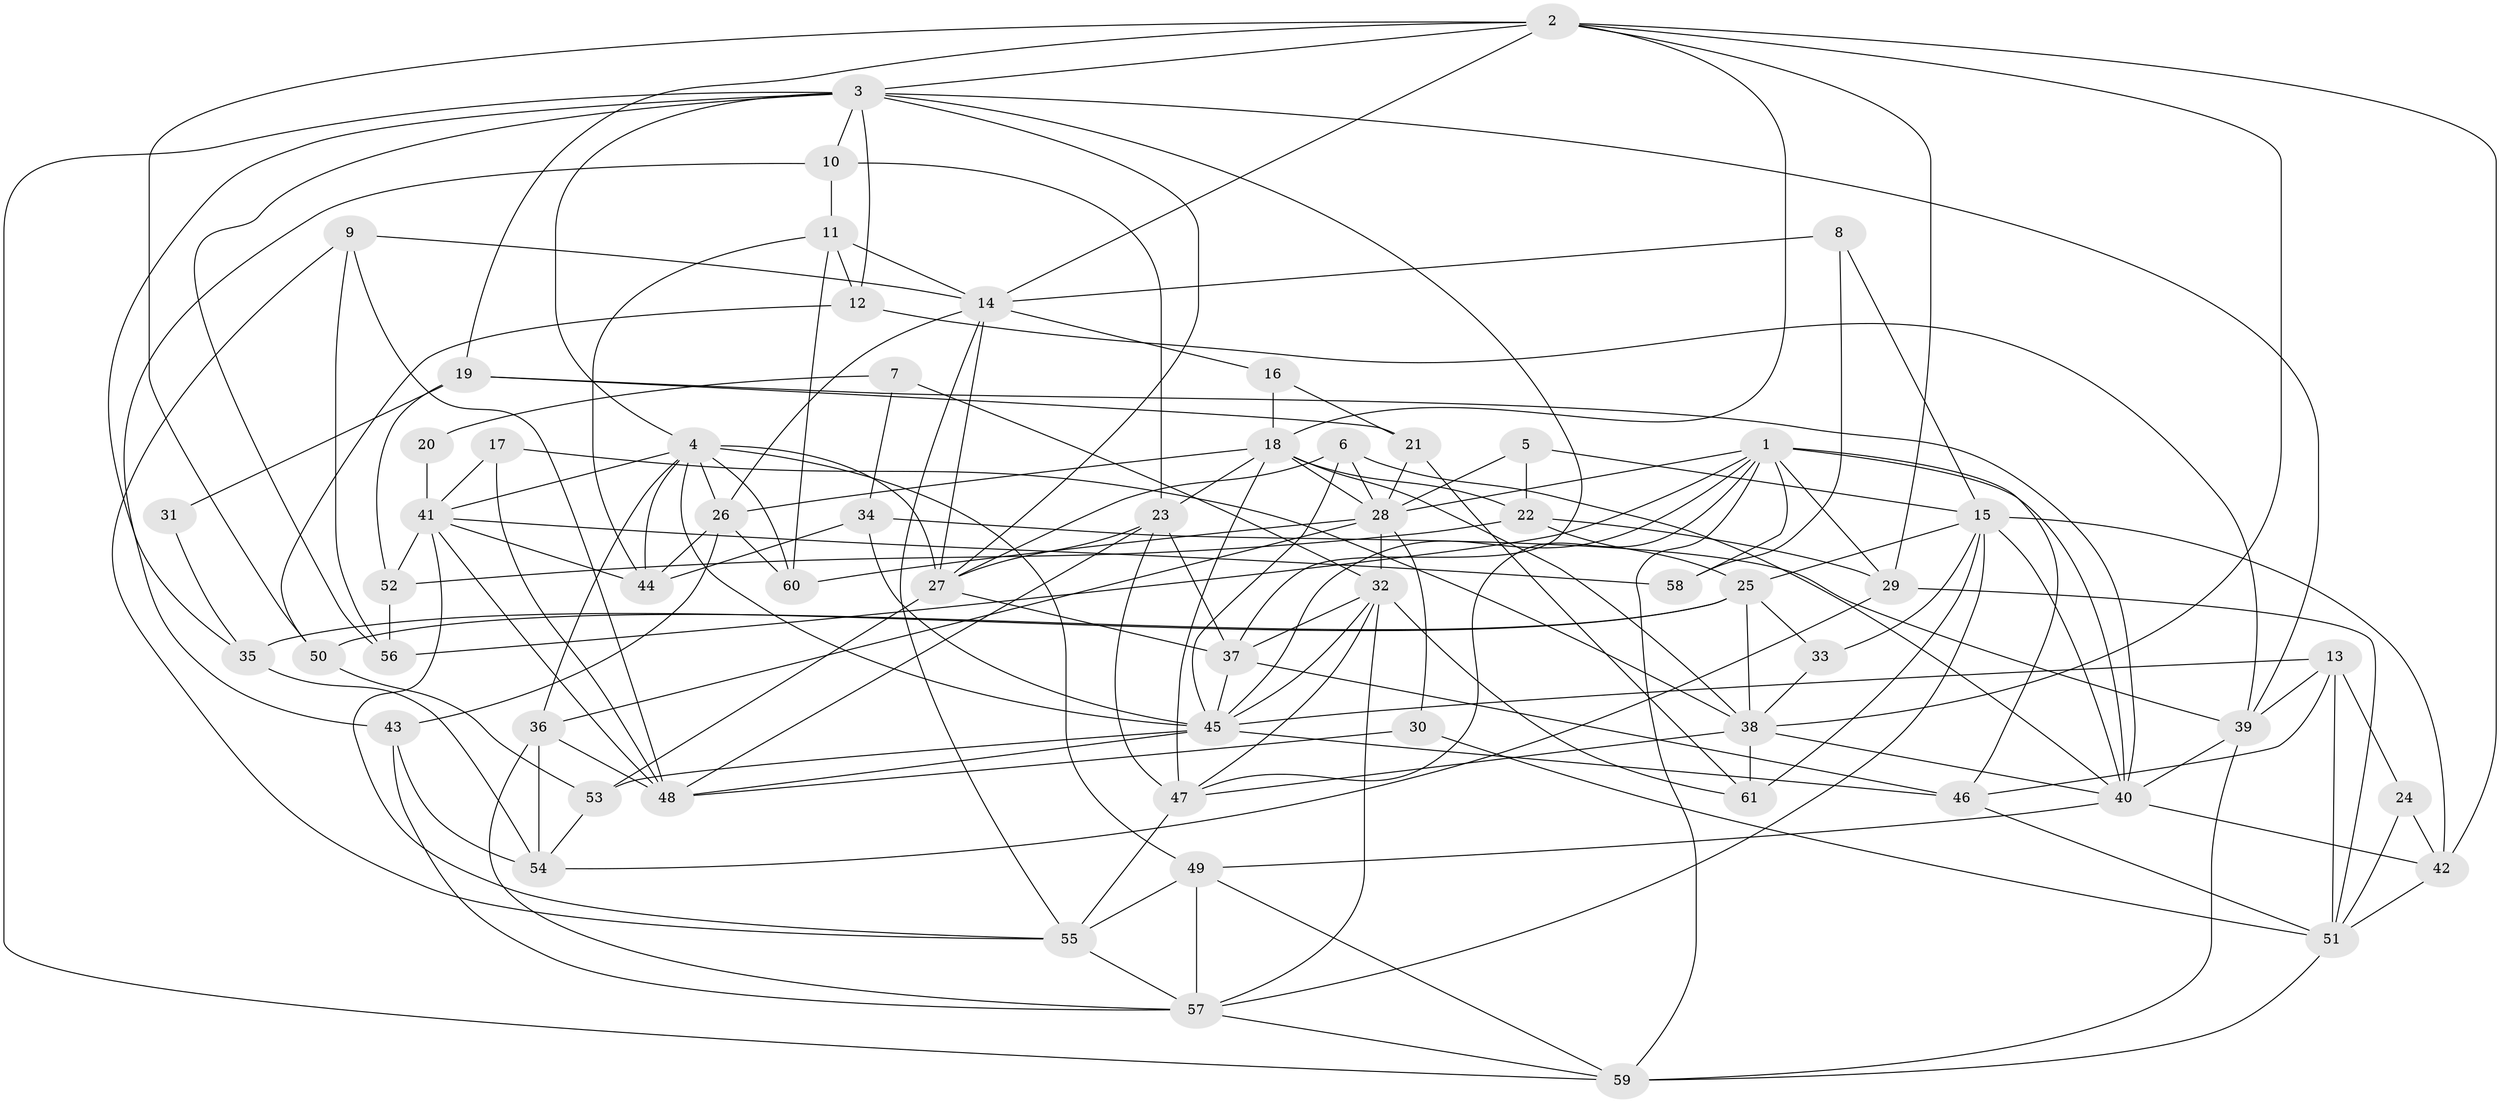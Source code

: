 // original degree distribution, {4: 0.256198347107438, 6: 0.0743801652892562, 2: 0.09917355371900827, 3: 0.3140495867768595, 5: 0.2066115702479339, 7: 0.04132231404958678, 8: 0.008264462809917356}
// Generated by graph-tools (version 1.1) at 2025/37/03/04/25 23:37:04]
// undirected, 61 vertices, 164 edges
graph export_dot {
  node [color=gray90,style=filled];
  1;
  2;
  3;
  4;
  5;
  6;
  7;
  8;
  9;
  10;
  11;
  12;
  13;
  14;
  15;
  16;
  17;
  18;
  19;
  20;
  21;
  22;
  23;
  24;
  25;
  26;
  27;
  28;
  29;
  30;
  31;
  32;
  33;
  34;
  35;
  36;
  37;
  38;
  39;
  40;
  41;
  42;
  43;
  44;
  45;
  46;
  47;
  48;
  49;
  50;
  51;
  52;
  53;
  54;
  55;
  56;
  57;
  58;
  59;
  60;
  61;
  1 -- 28 [weight=1.0];
  1 -- 29 [weight=1.0];
  1 -- 40 [weight=1.0];
  1 -- 45 [weight=1.0];
  1 -- 46 [weight=1.0];
  1 -- 47 [weight=1.0];
  1 -- 56 [weight=1.0];
  1 -- 58 [weight=1.0];
  1 -- 59 [weight=1.0];
  2 -- 3 [weight=1.0];
  2 -- 14 [weight=1.0];
  2 -- 18 [weight=1.0];
  2 -- 19 [weight=1.0];
  2 -- 29 [weight=1.0];
  2 -- 38 [weight=1.0];
  2 -- 42 [weight=1.0];
  2 -- 50 [weight=1.0];
  3 -- 4 [weight=1.0];
  3 -- 10 [weight=1.0];
  3 -- 12 [weight=1.0];
  3 -- 27 [weight=1.0];
  3 -- 35 [weight=1.0];
  3 -- 37 [weight=1.0];
  3 -- 39 [weight=1.0];
  3 -- 56 [weight=1.0];
  3 -- 59 [weight=1.0];
  4 -- 26 [weight=2.0];
  4 -- 27 [weight=1.0];
  4 -- 36 [weight=1.0];
  4 -- 41 [weight=1.0];
  4 -- 44 [weight=1.0];
  4 -- 45 [weight=1.0];
  4 -- 49 [weight=1.0];
  4 -- 60 [weight=1.0];
  5 -- 15 [weight=1.0];
  5 -- 22 [weight=1.0];
  5 -- 28 [weight=1.0];
  6 -- 27 [weight=1.0];
  6 -- 28 [weight=1.0];
  6 -- 40 [weight=1.0];
  6 -- 45 [weight=1.0];
  7 -- 20 [weight=1.0];
  7 -- 32 [weight=1.0];
  7 -- 34 [weight=1.0];
  8 -- 14 [weight=1.0];
  8 -- 15 [weight=1.0];
  8 -- 58 [weight=1.0];
  9 -- 14 [weight=1.0];
  9 -- 48 [weight=1.0];
  9 -- 55 [weight=1.0];
  9 -- 56 [weight=1.0];
  10 -- 11 [weight=1.0];
  10 -- 23 [weight=1.0];
  10 -- 43 [weight=1.0];
  11 -- 12 [weight=2.0];
  11 -- 14 [weight=1.0];
  11 -- 44 [weight=1.0];
  11 -- 60 [weight=1.0];
  12 -- 39 [weight=1.0];
  12 -- 50 [weight=1.0];
  13 -- 24 [weight=1.0];
  13 -- 39 [weight=1.0];
  13 -- 45 [weight=1.0];
  13 -- 46 [weight=1.0];
  13 -- 51 [weight=1.0];
  14 -- 16 [weight=1.0];
  14 -- 26 [weight=1.0];
  14 -- 27 [weight=1.0];
  14 -- 55 [weight=1.0];
  15 -- 25 [weight=1.0];
  15 -- 33 [weight=2.0];
  15 -- 40 [weight=1.0];
  15 -- 42 [weight=1.0];
  15 -- 57 [weight=1.0];
  15 -- 61 [weight=2.0];
  16 -- 18 [weight=2.0];
  16 -- 21 [weight=1.0];
  17 -- 38 [weight=1.0];
  17 -- 41 [weight=1.0];
  17 -- 48 [weight=1.0];
  18 -- 22 [weight=1.0];
  18 -- 23 [weight=1.0];
  18 -- 26 [weight=1.0];
  18 -- 28 [weight=1.0];
  18 -- 38 [weight=1.0];
  18 -- 47 [weight=1.0];
  19 -- 21 [weight=1.0];
  19 -- 31 [weight=1.0];
  19 -- 40 [weight=1.0];
  19 -- 52 [weight=1.0];
  20 -- 41 [weight=2.0];
  21 -- 28 [weight=2.0];
  21 -- 61 [weight=1.0];
  22 -- 25 [weight=1.0];
  22 -- 29 [weight=2.0];
  22 -- 52 [weight=1.0];
  23 -- 27 [weight=1.0];
  23 -- 37 [weight=1.0];
  23 -- 47 [weight=1.0];
  23 -- 48 [weight=1.0];
  24 -- 42 [weight=1.0];
  24 -- 51 [weight=2.0];
  25 -- 33 [weight=1.0];
  25 -- 35 [weight=2.0];
  25 -- 38 [weight=1.0];
  25 -- 50 [weight=1.0];
  26 -- 43 [weight=1.0];
  26 -- 44 [weight=1.0];
  26 -- 60 [weight=1.0];
  27 -- 37 [weight=1.0];
  27 -- 53 [weight=1.0];
  28 -- 30 [weight=1.0];
  28 -- 32 [weight=1.0];
  28 -- 36 [weight=1.0];
  28 -- 60 [weight=1.0];
  29 -- 51 [weight=1.0];
  29 -- 54 [weight=1.0];
  30 -- 48 [weight=1.0];
  30 -- 51 [weight=1.0];
  31 -- 35 [weight=1.0];
  32 -- 37 [weight=1.0];
  32 -- 45 [weight=1.0];
  32 -- 47 [weight=1.0];
  32 -- 57 [weight=1.0];
  32 -- 61 [weight=1.0];
  33 -- 38 [weight=1.0];
  34 -- 39 [weight=1.0];
  34 -- 44 [weight=1.0];
  34 -- 45 [weight=2.0];
  35 -- 54 [weight=1.0];
  36 -- 48 [weight=1.0];
  36 -- 54 [weight=1.0];
  36 -- 57 [weight=1.0];
  37 -- 45 [weight=2.0];
  37 -- 46 [weight=2.0];
  38 -- 40 [weight=1.0];
  38 -- 47 [weight=1.0];
  38 -- 61 [weight=1.0];
  39 -- 40 [weight=1.0];
  39 -- 59 [weight=1.0];
  40 -- 42 [weight=1.0];
  40 -- 49 [weight=1.0];
  41 -- 44 [weight=1.0];
  41 -- 48 [weight=1.0];
  41 -- 52 [weight=1.0];
  41 -- 55 [weight=1.0];
  41 -- 58 [weight=1.0];
  42 -- 51 [weight=1.0];
  43 -- 54 [weight=1.0];
  43 -- 57 [weight=1.0];
  45 -- 46 [weight=1.0];
  45 -- 48 [weight=1.0];
  45 -- 53 [weight=1.0];
  46 -- 51 [weight=1.0];
  47 -- 55 [weight=1.0];
  49 -- 55 [weight=1.0];
  49 -- 57 [weight=1.0];
  49 -- 59 [weight=1.0];
  50 -- 53 [weight=1.0];
  51 -- 59 [weight=1.0];
  52 -- 56 [weight=1.0];
  53 -- 54 [weight=1.0];
  55 -- 57 [weight=1.0];
  57 -- 59 [weight=1.0];
}

